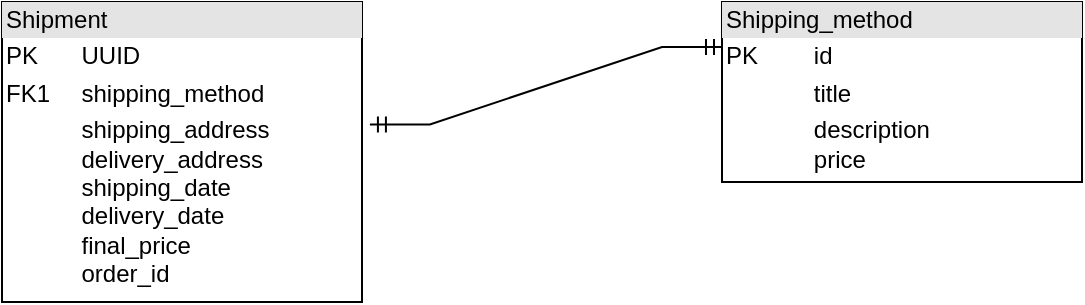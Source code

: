 <mxfile version="20.8.17" type="device"><diagram name="Страница 1" id="9MjH4LVlOcjDzCQwz8sk"><mxGraphModel dx="1674" dy="764" grid="1" gridSize="10" guides="1" tooltips="1" connect="1" arrows="1" fold="1" page="1" pageScale="1" pageWidth="827" pageHeight="1169" math="0" shadow="0"><root><mxCell id="0"/><mxCell id="1" parent="0"/><mxCell id="c1WTLyhve18KSLf9S5zL-1" value="&lt;div style=&quot;box-sizing:border-box;width:100%;background:#e4e4e4;padding:2px;&quot;&gt;Shipment&lt;/div&gt;&lt;table style=&quot;width:100%;font-size:1em;&quot; cellpadding=&quot;2&quot; cellspacing=&quot;0&quot;&gt;&lt;tbody&gt;&lt;tr&gt;&lt;td&gt;PK&lt;/td&gt;&lt;td&gt;UUID&lt;/td&gt;&lt;/tr&gt;&lt;tr&gt;&lt;td&gt;FK1&lt;/td&gt;&lt;td&gt;shipping_method&lt;/td&gt;&lt;/tr&gt;&lt;tr&gt;&lt;td&gt;&lt;/td&gt;&lt;td&gt;shipping_address&lt;br&gt;delivery_address&lt;br&gt;shipping_date&lt;br&gt;delivery_date&lt;br&gt;final_price&lt;br&gt;order_id&lt;/td&gt;&lt;/tr&gt;&lt;/tbody&gt;&lt;/table&gt;" style="verticalAlign=top;align=left;overflow=fill;html=1;" parent="1" vertex="1"><mxGeometry x="160" y="340" width="180" height="150" as="geometry"/></mxCell><mxCell id="c1WTLyhve18KSLf9S5zL-2" value="&lt;div style=&quot;box-sizing:border-box;width:100%;background:#e4e4e4;padding:2px;&quot;&gt;Shipping_method&lt;/div&gt;&lt;table style=&quot;width:100%;font-size:1em;&quot; cellpadding=&quot;2&quot; cellspacing=&quot;0&quot;&gt;&lt;tbody&gt;&lt;tr&gt;&lt;td&gt;PK&lt;/td&gt;&lt;td&gt;id&lt;/td&gt;&lt;/tr&gt;&lt;tr&gt;&lt;td&gt;&lt;/td&gt;&lt;td&gt;title&lt;/td&gt;&lt;/tr&gt;&lt;tr&gt;&lt;td&gt;&lt;/td&gt;&lt;td&gt;description&lt;br&gt;price&lt;/td&gt;&lt;/tr&gt;&lt;/tbody&gt;&lt;/table&gt;" style="verticalAlign=top;align=left;overflow=fill;html=1;" parent="1" vertex="1"><mxGeometry x="520" y="340" width="180" height="90" as="geometry"/></mxCell><mxCell id="c1WTLyhve18KSLf9S5zL-3" value="" style="edgeStyle=entityRelationEdgeStyle;fontSize=12;html=1;endArrow=ERmandOne;startArrow=ERmandOne;rounded=0;exitX=1.022;exitY=0.408;exitDx=0;exitDy=0;exitPerimeter=0;entryX=0;entryY=0.25;entryDx=0;entryDy=0;" parent="1" source="c1WTLyhve18KSLf9S5zL-1" target="c1WTLyhve18KSLf9S5zL-2" edge="1"><mxGeometry width="100" height="100" relative="1" as="geometry"><mxPoint x="360" y="440" as="sourcePoint"/><mxPoint x="460" y="340" as="targetPoint"/></mxGeometry></mxCell></root></mxGraphModel></diagram></mxfile>